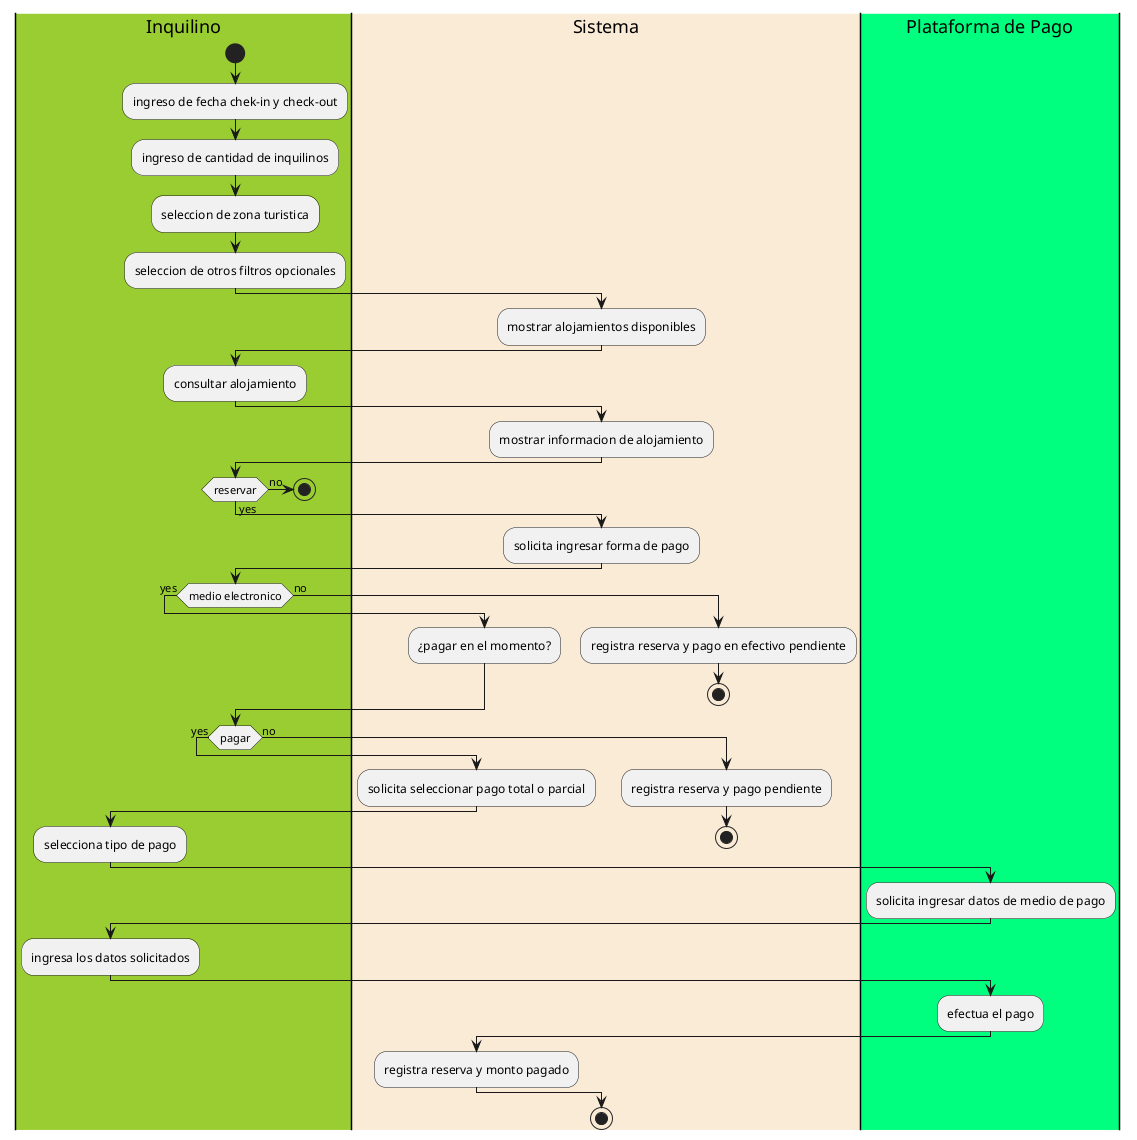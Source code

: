 @startuml Diagrama_actividades_reservar_alojamiento

|#YellowGreen|Inquilino|
start
:ingreso de fecha chek-in y check-out;
:ingreso de cantidad de inquilinos;
:seleccion de zona turistica;
:seleccion de otros filtros opcionales;

|#AntiqueWhite|Sistema|
:mostrar alojamientos disponibles;

|#YellowGreen|Inquilino|
:consultar alojamiento;

|#AntiqueWhite|Sistema|
:mostrar informacion de alojamiento;

|#YellowGreen|Inquilino|
if (reservar) then (yes)
    |#AntiqueWhite|Sistema|
    :solicita ingresar forma de pago;
    |#YellowGreen|Inquilino|
else(no)
    stop
endif
if (medio electronico) then (yes)
    |#AntiqueWhite|Sistema|
    :¿pagar en el momento?;
else(no)
    |#AntiqueWhite|Sistema|
    :registra reserva y pago en efectivo pendiente;
    stop
endif
|#YellowGreen|Inquilino|
if (pagar) then (yes)
    |#AntiqueWhite|Sistema|
    :solicita seleccionar pago total o parcial;
    |#YellowGreen|Inquilino|
    :selecciona tipo de pago;
    |#SpringGreen|Plataforma de Pago|
    :solicita ingresar datos de medio de pago;
    |#YellowGreen|Inquilino|
    :ingresa los datos solicitados;
    |#SpringGreen|Plataforma de Pago|
    :efectua el pago;
    |#YellowGreen|Sistema|
    :registra reserva y monto pagado;
else(no)
    |#AntiqueWhite|Sistema|
    :registra reserva y pago pendiente;
    stop
endif
stop
@enduml